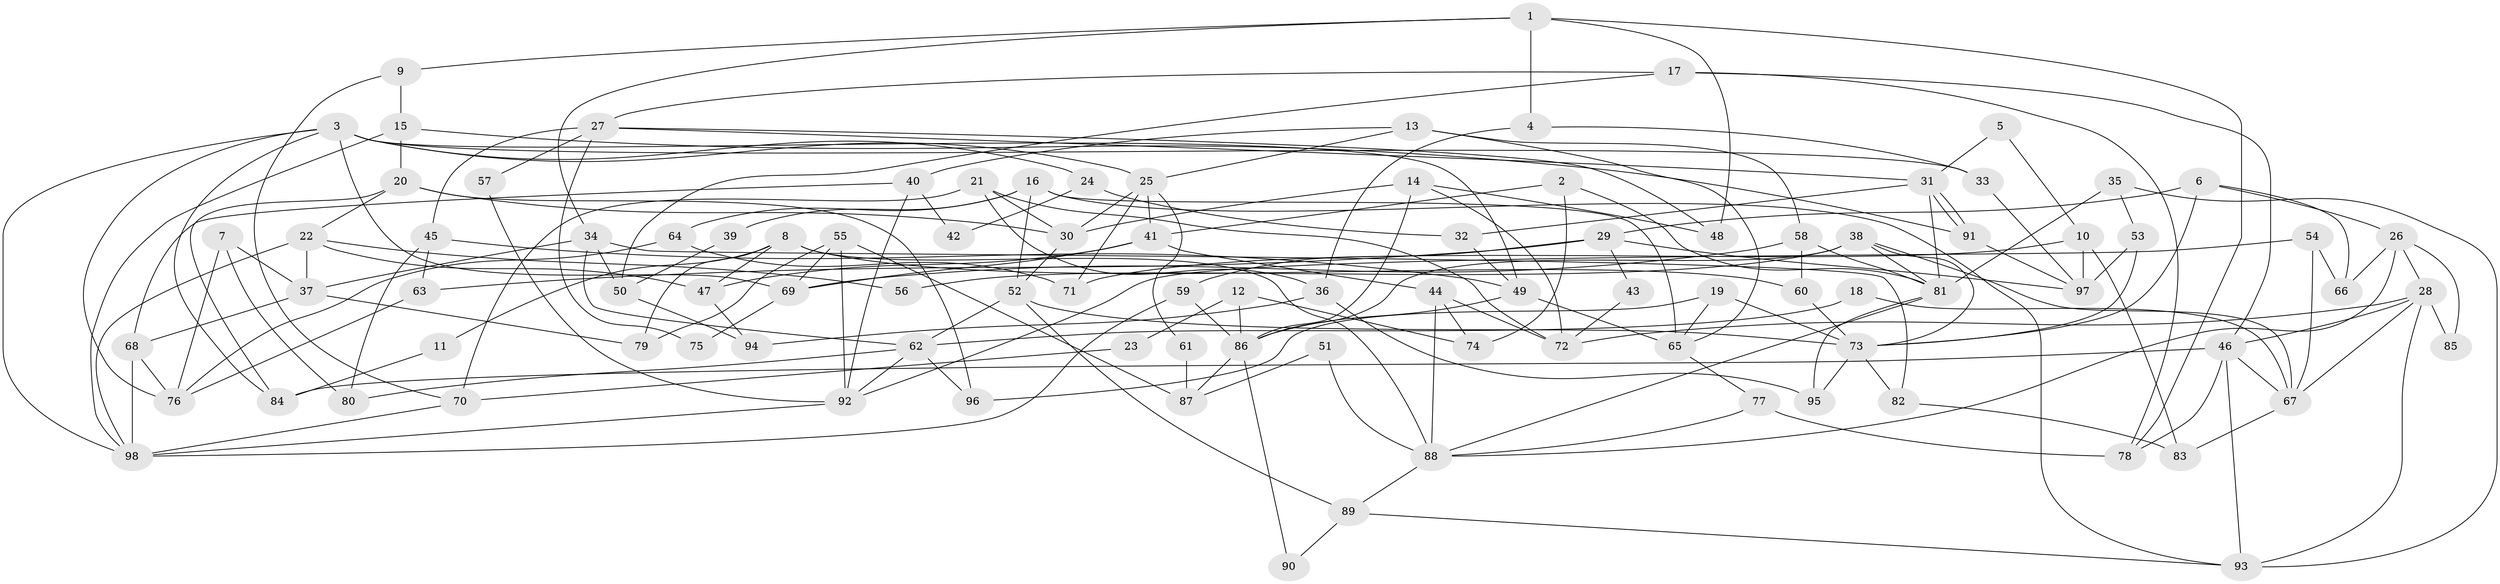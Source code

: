 // Generated by graph-tools (version 1.1) at 2025/15/03/09/25 04:15:07]
// undirected, 98 vertices, 196 edges
graph export_dot {
graph [start="1"]
  node [color=gray90,style=filled];
  1;
  2;
  3;
  4;
  5;
  6;
  7;
  8;
  9;
  10;
  11;
  12;
  13;
  14;
  15;
  16;
  17;
  18;
  19;
  20;
  21;
  22;
  23;
  24;
  25;
  26;
  27;
  28;
  29;
  30;
  31;
  32;
  33;
  34;
  35;
  36;
  37;
  38;
  39;
  40;
  41;
  42;
  43;
  44;
  45;
  46;
  47;
  48;
  49;
  50;
  51;
  52;
  53;
  54;
  55;
  56;
  57;
  58;
  59;
  60;
  61;
  62;
  63;
  64;
  65;
  66;
  67;
  68;
  69;
  70;
  71;
  72;
  73;
  74;
  75;
  76;
  77;
  78;
  79;
  80;
  81;
  82;
  83;
  84;
  85;
  86;
  87;
  88;
  89;
  90;
  91;
  92;
  93;
  94;
  95;
  96;
  97;
  98;
  1 -- 9;
  1 -- 34;
  1 -- 4;
  1 -- 48;
  1 -- 78;
  2 -- 81;
  2 -- 41;
  2 -- 74;
  3 -- 25;
  3 -- 69;
  3 -- 24;
  3 -- 33;
  3 -- 49;
  3 -- 76;
  3 -- 84;
  3 -- 98;
  4 -- 33;
  4 -- 36;
  5 -- 31;
  5 -- 10;
  6 -- 26;
  6 -- 73;
  6 -- 29;
  6 -- 66;
  7 -- 80;
  7 -- 76;
  7 -- 37;
  8 -- 60;
  8 -- 88;
  8 -- 11;
  8 -- 47;
  8 -- 79;
  9 -- 70;
  9 -- 15;
  10 -- 71;
  10 -- 97;
  10 -- 83;
  11 -- 84;
  12 -- 74;
  12 -- 86;
  12 -- 23;
  13 -- 65;
  13 -- 40;
  13 -- 25;
  13 -- 58;
  14 -- 48;
  14 -- 30;
  14 -- 72;
  14 -- 86;
  15 -- 98;
  15 -- 20;
  15 -- 91;
  16 -- 65;
  16 -- 52;
  16 -- 39;
  16 -- 64;
  16 -- 93;
  17 -- 78;
  17 -- 46;
  17 -- 27;
  17 -- 50;
  18 -- 62;
  18 -- 67;
  19 -- 65;
  19 -- 73;
  19 -- 96;
  20 -- 84;
  20 -- 96;
  20 -- 22;
  20 -- 30;
  21 -- 72;
  21 -- 36;
  21 -- 30;
  21 -- 70;
  22 -- 98;
  22 -- 37;
  22 -- 47;
  22 -- 56;
  23 -- 70;
  24 -- 32;
  24 -- 42;
  25 -- 30;
  25 -- 41;
  25 -- 61;
  25 -- 71;
  26 -- 88;
  26 -- 28;
  26 -- 66;
  26 -- 85;
  27 -- 31;
  27 -- 45;
  27 -- 48;
  27 -- 57;
  27 -- 75;
  28 -- 67;
  28 -- 46;
  28 -- 72;
  28 -- 85;
  28 -- 93;
  29 -- 97;
  29 -- 43;
  29 -- 59;
  29 -- 63;
  30 -- 52;
  31 -- 91;
  31 -- 91;
  31 -- 81;
  31 -- 32;
  32 -- 49;
  33 -- 97;
  34 -- 62;
  34 -- 37;
  34 -- 50;
  34 -- 82;
  35 -- 81;
  35 -- 93;
  35 -- 53;
  36 -- 94;
  36 -- 95;
  37 -- 68;
  37 -- 79;
  38 -- 81;
  38 -- 86;
  38 -- 56;
  38 -- 67;
  38 -- 73;
  39 -- 50;
  40 -- 68;
  40 -- 92;
  40 -- 42;
  41 -- 47;
  41 -- 44;
  41 -- 69;
  43 -- 72;
  44 -- 72;
  44 -- 74;
  44 -- 88;
  45 -- 63;
  45 -- 49;
  45 -- 80;
  46 -- 67;
  46 -- 93;
  46 -- 78;
  46 -- 84;
  47 -- 94;
  49 -- 65;
  49 -- 86;
  50 -- 94;
  51 -- 87;
  51 -- 88;
  52 -- 73;
  52 -- 62;
  52 -- 89;
  53 -- 73;
  53 -- 97;
  54 -- 66;
  54 -- 67;
  54 -- 92;
  55 -- 92;
  55 -- 79;
  55 -- 69;
  55 -- 87;
  57 -- 92;
  58 -- 69;
  58 -- 60;
  58 -- 81;
  59 -- 86;
  59 -- 98;
  60 -- 73;
  61 -- 87;
  62 -- 92;
  62 -- 80;
  62 -- 96;
  63 -- 76;
  64 -- 76;
  64 -- 71;
  65 -- 77;
  67 -- 83;
  68 -- 98;
  68 -- 76;
  69 -- 75;
  70 -- 98;
  73 -- 95;
  73 -- 82;
  77 -- 78;
  77 -- 88;
  81 -- 88;
  81 -- 95;
  82 -- 83;
  86 -- 87;
  86 -- 90;
  88 -- 89;
  89 -- 93;
  89 -- 90;
  91 -- 97;
  92 -- 98;
}
